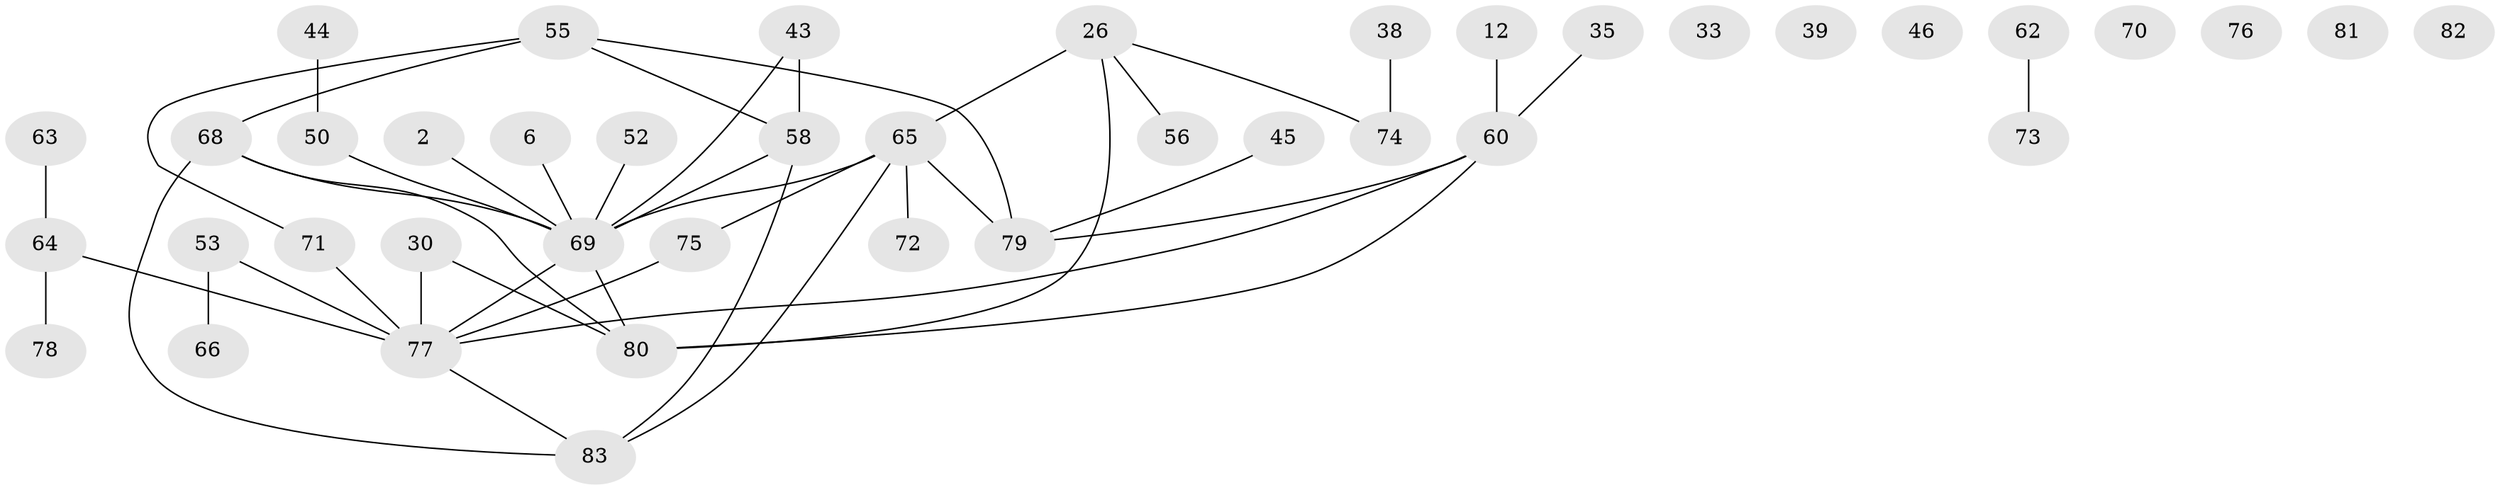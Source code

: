 // original degree distribution, {3: 0.21686746987951808, 1: 0.2289156626506024, 2: 0.27710843373493976, 4: 0.14457831325301204, 5: 0.03614457831325301, 0: 0.07228915662650602, 6: 0.024096385542168676}
// Generated by graph-tools (version 1.1) at 2025/40/03/09/25 04:40:11]
// undirected, 41 vertices, 45 edges
graph export_dot {
graph [start="1"]
  node [color=gray90,style=filled];
  2;
  6;
  12;
  26 [super="+14+25"];
  30;
  33;
  35;
  38 [super="+36"];
  39;
  43 [super="+42"];
  44;
  45;
  46;
  50;
  52;
  53;
  55;
  56;
  58 [super="+4"];
  60 [super="+11"];
  62 [super="+10"];
  63;
  64 [super="+54"];
  65 [super="+48+49"];
  66;
  68 [super="+51+61"];
  69 [super="+19+37"];
  70 [super="+8"];
  71 [super="+13"];
  72;
  73;
  74 [super="+34"];
  75;
  76;
  77 [super="+23+41+67"];
  78;
  79 [super="+57"];
  80 [super="+59"];
  81;
  82;
  83 [super="+1+5"];
  2 -- 69;
  6 -- 69;
  12 -- 60;
  26 -- 80 [weight=3];
  26 -- 74;
  26 -- 56;
  26 -- 65;
  30 -- 80;
  30 -- 77;
  35 -- 60;
  38 -- 74;
  43 -- 58 [weight=2];
  43 -- 69;
  44 -- 50;
  45 -- 79;
  50 -- 69;
  52 -- 69;
  53 -- 66;
  53 -- 77;
  55 -- 58;
  55 -- 68;
  55 -- 79;
  55 -- 71;
  58 -- 83;
  58 -- 69;
  60 -- 77;
  60 -- 79 [weight=2];
  60 -- 80;
  62 -- 73;
  63 -- 64;
  64 -- 78;
  64 -- 77 [weight=3];
  65 -- 83;
  65 -- 69 [weight=3];
  65 -- 75;
  65 -- 72;
  65 -- 79;
  68 -- 83;
  68 -- 69;
  68 -- 80;
  69 -- 77 [weight=2];
  69 -- 80 [weight=2];
  71 -- 77;
  75 -- 77;
  77 -- 83;
}
